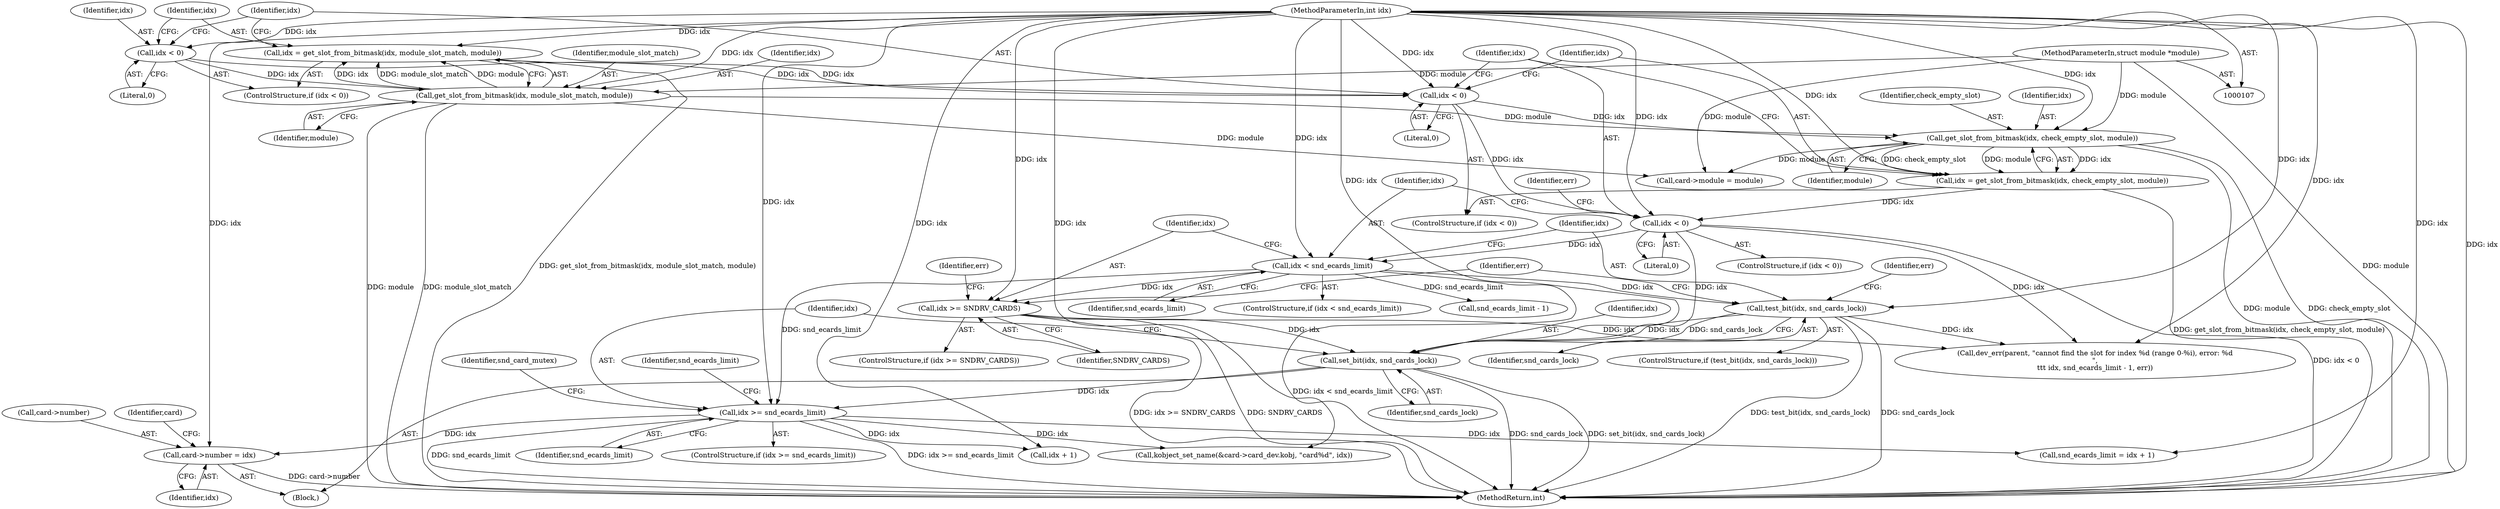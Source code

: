 digraph "0_linux_07f4d9d74a04aa7c72c5dae0ef97565f28f17b92_3@pointer" {
"1000272" [label="(Call,card->number = idx)"];
"1000256" [label="(Call,idx >= snd_ecards_limit)"];
"1000252" [label="(Call,set_bit(idx, snd_cards_lock))"];
"1000225" [label="(Call,idx >= SNDRV_CARDS)"];
"1000211" [label="(Call,idx < snd_ecards_limit)"];
"1000202" [label="(Call,idx < 0)"];
"1000192" [label="(Call,idx < 0)"];
"1000185" [label="(Call,idx = get_slot_from_bitmask(idx, module_slot_match, module))"];
"1000187" [label="(Call,get_slot_from_bitmask(idx, module_slot_match, module))"];
"1000182" [label="(Call,idx < 0)"];
"1000109" [label="(MethodParameterIn,int idx)"];
"1000111" [label="(MethodParameterIn,struct module *module)"];
"1000195" [label="(Call,idx = get_slot_from_bitmask(idx, check_empty_slot, module))"];
"1000197" [label="(Call,get_slot_from_bitmask(idx, check_empty_slot, module))"];
"1000216" [label="(Call,test_bit(idx, snd_cards_lock))"];
"1000258" [label="(Identifier,snd_ecards_limit)"];
"1000218" [label="(Identifier,snd_cards_lock)"];
"1000418" [label="(MethodReturn,int)"];
"1000276" [label="(Identifier,idx)"];
"1000184" [label="(Literal,0)"];
"1000109" [label="(MethodParameterIn,int idx)"];
"1000181" [label="(ControlStructure,if (idx < 0))"];
"1000203" [label="(Identifier,idx)"];
"1000190" [label="(Identifier,module)"];
"1000273" [label="(Call,card->number)"];
"1000255" [label="(ControlStructure,if (idx >= snd_ecards_limit))"];
"1000216" [label="(Call,test_bit(idx, snd_cards_lock))"];
"1000192" [label="(Call,idx < 0)"];
"1000213" [label="(Identifier,snd_ecards_limit)"];
"1000260" [label="(Identifier,snd_ecards_limit)"];
"1000187" [label="(Call,get_slot_from_bitmask(idx, module_slot_match, module))"];
"1000189" [label="(Identifier,module_slot_match)"];
"1000215" [label="(ControlStructure,if (test_bit(idx, snd_cards_lock)))"];
"1000279" [label="(Identifier,card)"];
"1000240" [label="(Call,dev_err(parent, \"cannot find the slot for index %d (range 0-%i), error: %d\n\",\n\t\t\t idx, snd_ecards_limit - 1, err))"];
"1000193" [label="(Identifier,idx)"];
"1000202" [label="(Call,idx < 0)"];
"1000217" [label="(Identifier,idx)"];
"1000188" [label="(Identifier,idx)"];
"1000212" [label="(Identifier,idx)"];
"1000183" [label="(Identifier,idx)"];
"1000220" [label="(Identifier,err)"];
"1000204" [label="(Literal,0)"];
"1000224" [label="(ControlStructure,if (idx >= SNDRV_CARDS))"];
"1000114" [label="(Block,)"];
"1000210" [label="(ControlStructure,if (idx < snd_ecards_limit))"];
"1000256" [label="(Call,idx >= snd_ecards_limit)"];
"1000201" [label="(ControlStructure,if (idx < 0))"];
"1000257" [label="(Identifier,idx)"];
"1000197" [label="(Call,get_slot_from_bitmask(idx, check_empty_slot, module))"];
"1000266" [label="(Identifier,snd_card_mutex)"];
"1000272" [label="(Call,card->number = idx)"];
"1000196" [label="(Identifier,idx)"];
"1000186" [label="(Identifier,idx)"];
"1000259" [label="(Call,snd_ecards_limit = idx + 1)"];
"1000185" [label="(Call,idx = get_slot_from_bitmask(idx, module_slot_match, module))"];
"1000199" [label="(Identifier,check_empty_slot)"];
"1000254" [label="(Identifier,snd_cards_lock)"];
"1000277" [label="(Call,card->module = module)"];
"1000225" [label="(Call,idx >= SNDRV_CARDS)"];
"1000253" [label="(Identifier,idx)"];
"1000182" [label="(Call,idx < 0)"];
"1000198" [label="(Identifier,idx)"];
"1000234" [label="(Identifier,err)"];
"1000191" [label="(ControlStructure,if (idx < 0))"];
"1000200" [label="(Identifier,module)"];
"1000229" [label="(Identifier,err)"];
"1000111" [label="(MethodParameterIn,struct module *module)"];
"1000195" [label="(Call,idx = get_slot_from_bitmask(idx, check_empty_slot, module))"];
"1000206" [label="(Identifier,err)"];
"1000244" [label="(Call,snd_ecards_limit - 1)"];
"1000226" [label="(Identifier,idx)"];
"1000227" [label="(Identifier,SNDRV_CARDS)"];
"1000194" [label="(Literal,0)"];
"1000211" [label="(Call,idx < snd_ecards_limit)"];
"1000261" [label="(Call,idx + 1)"];
"1000252" [label="(Call,set_bit(idx, snd_cards_lock))"];
"1000361" [label="(Call,kobject_set_name(&card->card_dev.kobj, \"card%d\", idx))"];
"1000272" -> "1000114"  [label="AST: "];
"1000272" -> "1000276"  [label="CFG: "];
"1000273" -> "1000272"  [label="AST: "];
"1000276" -> "1000272"  [label="AST: "];
"1000279" -> "1000272"  [label="CFG: "];
"1000272" -> "1000418"  [label="DDG: card->number"];
"1000256" -> "1000272"  [label="DDG: idx"];
"1000109" -> "1000272"  [label="DDG: idx"];
"1000256" -> "1000255"  [label="AST: "];
"1000256" -> "1000258"  [label="CFG: "];
"1000257" -> "1000256"  [label="AST: "];
"1000258" -> "1000256"  [label="AST: "];
"1000260" -> "1000256"  [label="CFG: "];
"1000266" -> "1000256"  [label="CFG: "];
"1000256" -> "1000418"  [label="DDG: snd_ecards_limit"];
"1000256" -> "1000418"  [label="DDG: idx >= snd_ecards_limit"];
"1000252" -> "1000256"  [label="DDG: idx"];
"1000109" -> "1000256"  [label="DDG: idx"];
"1000211" -> "1000256"  [label="DDG: snd_ecards_limit"];
"1000256" -> "1000259"  [label="DDG: idx"];
"1000256" -> "1000261"  [label="DDG: idx"];
"1000256" -> "1000361"  [label="DDG: idx"];
"1000252" -> "1000114"  [label="AST: "];
"1000252" -> "1000254"  [label="CFG: "];
"1000253" -> "1000252"  [label="AST: "];
"1000254" -> "1000252"  [label="AST: "];
"1000257" -> "1000252"  [label="CFG: "];
"1000252" -> "1000418"  [label="DDG: snd_cards_lock"];
"1000252" -> "1000418"  [label="DDG: set_bit(idx, snd_cards_lock)"];
"1000225" -> "1000252"  [label="DDG: idx"];
"1000216" -> "1000252"  [label="DDG: idx"];
"1000216" -> "1000252"  [label="DDG: snd_cards_lock"];
"1000202" -> "1000252"  [label="DDG: idx"];
"1000109" -> "1000252"  [label="DDG: idx"];
"1000225" -> "1000224"  [label="AST: "];
"1000225" -> "1000227"  [label="CFG: "];
"1000226" -> "1000225"  [label="AST: "];
"1000227" -> "1000225"  [label="AST: "];
"1000229" -> "1000225"  [label="CFG: "];
"1000234" -> "1000225"  [label="CFG: "];
"1000225" -> "1000418"  [label="DDG: idx >= SNDRV_CARDS"];
"1000225" -> "1000418"  [label="DDG: SNDRV_CARDS"];
"1000211" -> "1000225"  [label="DDG: idx"];
"1000109" -> "1000225"  [label="DDG: idx"];
"1000225" -> "1000240"  [label="DDG: idx"];
"1000211" -> "1000210"  [label="AST: "];
"1000211" -> "1000213"  [label="CFG: "];
"1000212" -> "1000211"  [label="AST: "];
"1000213" -> "1000211"  [label="AST: "];
"1000217" -> "1000211"  [label="CFG: "];
"1000226" -> "1000211"  [label="CFG: "];
"1000211" -> "1000418"  [label="DDG: idx < snd_ecards_limit"];
"1000202" -> "1000211"  [label="DDG: idx"];
"1000109" -> "1000211"  [label="DDG: idx"];
"1000211" -> "1000216"  [label="DDG: idx"];
"1000211" -> "1000244"  [label="DDG: snd_ecards_limit"];
"1000202" -> "1000201"  [label="AST: "];
"1000202" -> "1000204"  [label="CFG: "];
"1000203" -> "1000202"  [label="AST: "];
"1000204" -> "1000202"  [label="AST: "];
"1000206" -> "1000202"  [label="CFG: "];
"1000212" -> "1000202"  [label="CFG: "];
"1000202" -> "1000418"  [label="DDG: idx < 0"];
"1000192" -> "1000202"  [label="DDG: idx"];
"1000195" -> "1000202"  [label="DDG: idx"];
"1000109" -> "1000202"  [label="DDG: idx"];
"1000202" -> "1000240"  [label="DDG: idx"];
"1000192" -> "1000191"  [label="AST: "];
"1000192" -> "1000194"  [label="CFG: "];
"1000193" -> "1000192"  [label="AST: "];
"1000194" -> "1000192"  [label="AST: "];
"1000196" -> "1000192"  [label="CFG: "];
"1000203" -> "1000192"  [label="CFG: "];
"1000185" -> "1000192"  [label="DDG: idx"];
"1000182" -> "1000192"  [label="DDG: idx"];
"1000109" -> "1000192"  [label="DDG: idx"];
"1000192" -> "1000197"  [label="DDG: idx"];
"1000185" -> "1000181"  [label="AST: "];
"1000185" -> "1000187"  [label="CFG: "];
"1000186" -> "1000185"  [label="AST: "];
"1000187" -> "1000185"  [label="AST: "];
"1000193" -> "1000185"  [label="CFG: "];
"1000185" -> "1000418"  [label="DDG: get_slot_from_bitmask(idx, module_slot_match, module)"];
"1000187" -> "1000185"  [label="DDG: idx"];
"1000187" -> "1000185"  [label="DDG: module_slot_match"];
"1000187" -> "1000185"  [label="DDG: module"];
"1000109" -> "1000185"  [label="DDG: idx"];
"1000187" -> "1000190"  [label="CFG: "];
"1000188" -> "1000187"  [label="AST: "];
"1000189" -> "1000187"  [label="AST: "];
"1000190" -> "1000187"  [label="AST: "];
"1000187" -> "1000418"  [label="DDG: module"];
"1000187" -> "1000418"  [label="DDG: module_slot_match"];
"1000182" -> "1000187"  [label="DDG: idx"];
"1000109" -> "1000187"  [label="DDG: idx"];
"1000111" -> "1000187"  [label="DDG: module"];
"1000187" -> "1000197"  [label="DDG: module"];
"1000187" -> "1000277"  [label="DDG: module"];
"1000182" -> "1000181"  [label="AST: "];
"1000182" -> "1000184"  [label="CFG: "];
"1000183" -> "1000182"  [label="AST: "];
"1000184" -> "1000182"  [label="AST: "];
"1000186" -> "1000182"  [label="CFG: "];
"1000193" -> "1000182"  [label="CFG: "];
"1000109" -> "1000182"  [label="DDG: idx"];
"1000109" -> "1000107"  [label="AST: "];
"1000109" -> "1000418"  [label="DDG: idx"];
"1000109" -> "1000195"  [label="DDG: idx"];
"1000109" -> "1000197"  [label="DDG: idx"];
"1000109" -> "1000216"  [label="DDG: idx"];
"1000109" -> "1000240"  [label="DDG: idx"];
"1000109" -> "1000259"  [label="DDG: idx"];
"1000109" -> "1000261"  [label="DDG: idx"];
"1000109" -> "1000361"  [label="DDG: idx"];
"1000111" -> "1000107"  [label="AST: "];
"1000111" -> "1000418"  [label="DDG: module"];
"1000111" -> "1000197"  [label="DDG: module"];
"1000111" -> "1000277"  [label="DDG: module"];
"1000195" -> "1000191"  [label="AST: "];
"1000195" -> "1000197"  [label="CFG: "];
"1000196" -> "1000195"  [label="AST: "];
"1000197" -> "1000195"  [label="AST: "];
"1000203" -> "1000195"  [label="CFG: "];
"1000195" -> "1000418"  [label="DDG: get_slot_from_bitmask(idx, check_empty_slot, module)"];
"1000197" -> "1000195"  [label="DDG: idx"];
"1000197" -> "1000195"  [label="DDG: check_empty_slot"];
"1000197" -> "1000195"  [label="DDG: module"];
"1000197" -> "1000200"  [label="CFG: "];
"1000198" -> "1000197"  [label="AST: "];
"1000199" -> "1000197"  [label="AST: "];
"1000200" -> "1000197"  [label="AST: "];
"1000197" -> "1000418"  [label="DDG: module"];
"1000197" -> "1000418"  [label="DDG: check_empty_slot"];
"1000197" -> "1000277"  [label="DDG: module"];
"1000216" -> "1000215"  [label="AST: "];
"1000216" -> "1000218"  [label="CFG: "];
"1000217" -> "1000216"  [label="AST: "];
"1000218" -> "1000216"  [label="AST: "];
"1000220" -> "1000216"  [label="CFG: "];
"1000234" -> "1000216"  [label="CFG: "];
"1000216" -> "1000418"  [label="DDG: test_bit(idx, snd_cards_lock)"];
"1000216" -> "1000418"  [label="DDG: snd_cards_lock"];
"1000216" -> "1000240"  [label="DDG: idx"];
}
